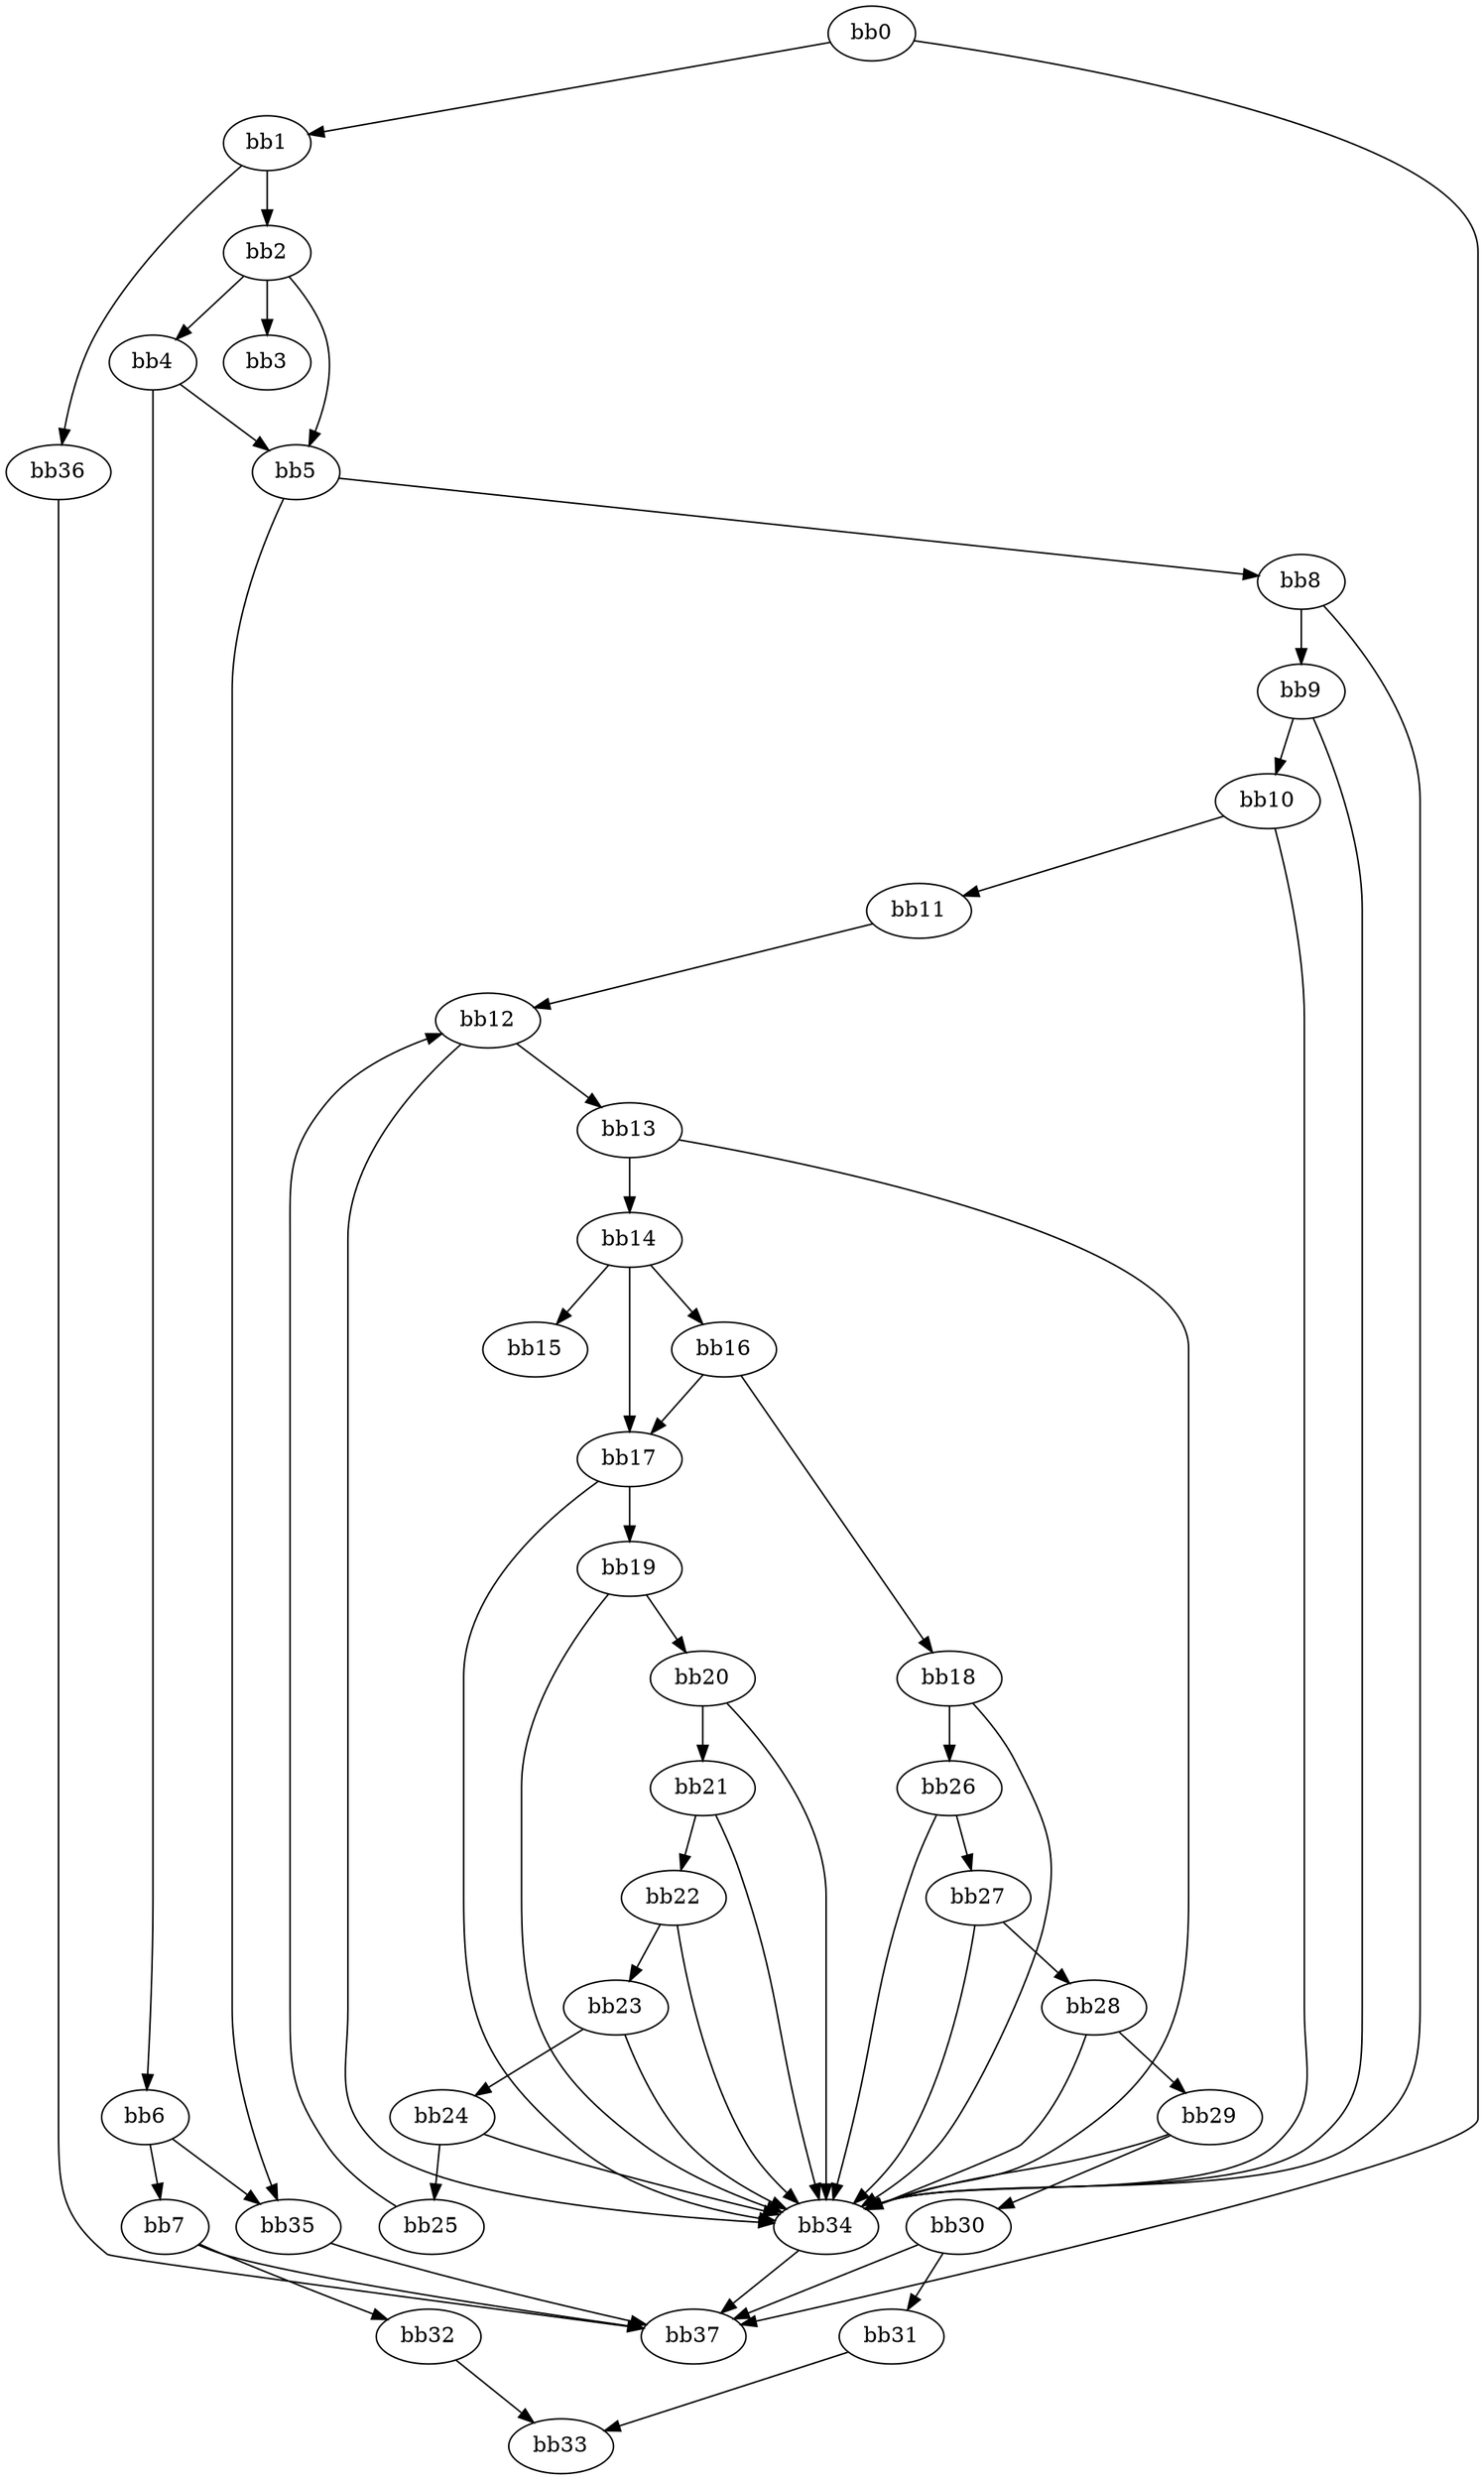 digraph {
    0 [ label = "bb0\l" ]
    1 [ label = "bb1\l" ]
    2 [ label = "bb2\l" ]
    3 [ label = "bb3\l" ]
    4 [ label = "bb4\l" ]
    5 [ label = "bb5\l" ]
    6 [ label = "bb6\l" ]
    7 [ label = "bb7\l" ]
    8 [ label = "bb8\l" ]
    9 [ label = "bb9\l" ]
    10 [ label = "bb10\l" ]
    11 [ label = "bb11\l" ]
    12 [ label = "bb12\l" ]
    13 [ label = "bb13\l" ]
    14 [ label = "bb14\l" ]
    15 [ label = "bb15\l" ]
    16 [ label = "bb16\l" ]
    17 [ label = "bb17\l" ]
    18 [ label = "bb18\l" ]
    19 [ label = "bb19\l" ]
    20 [ label = "bb20\l" ]
    21 [ label = "bb21\l" ]
    22 [ label = "bb22\l" ]
    23 [ label = "bb23\l" ]
    24 [ label = "bb24\l" ]
    25 [ label = "bb25\l" ]
    26 [ label = "bb26\l" ]
    27 [ label = "bb27\l" ]
    28 [ label = "bb28\l" ]
    29 [ label = "bb29\l" ]
    30 [ label = "bb30\l" ]
    31 [ label = "bb31\l" ]
    32 [ label = "bb32\l" ]
    33 [ label = "bb33\l" ]
    34 [ label = "bb34\l" ]
    35 [ label = "bb35\l" ]
    36 [ label = "bb36\l" ]
    37 [ label = "bb37\l" ]
    0 -> 1 [ ]
    0 -> 37 [ ]
    1 -> 2 [ ]
    1 -> 36 [ ]
    2 -> 3 [ ]
    2 -> 4 [ ]
    2 -> 5 [ ]
    4 -> 5 [ ]
    4 -> 6 [ ]
    5 -> 8 [ ]
    5 -> 35 [ ]
    6 -> 7 [ ]
    6 -> 35 [ ]
    7 -> 32 [ ]
    7 -> 37 [ ]
    8 -> 9 [ ]
    8 -> 34 [ ]
    9 -> 10 [ ]
    9 -> 34 [ ]
    10 -> 11 [ ]
    10 -> 34 [ ]
    11 -> 12 [ ]
    12 -> 13 [ ]
    12 -> 34 [ ]
    13 -> 14 [ ]
    13 -> 34 [ ]
    14 -> 15 [ ]
    14 -> 16 [ ]
    14 -> 17 [ ]
    16 -> 17 [ ]
    16 -> 18 [ ]
    17 -> 19 [ ]
    17 -> 34 [ ]
    18 -> 26 [ ]
    18 -> 34 [ ]
    19 -> 20 [ ]
    19 -> 34 [ ]
    20 -> 21 [ ]
    20 -> 34 [ ]
    21 -> 22 [ ]
    21 -> 34 [ ]
    22 -> 23 [ ]
    22 -> 34 [ ]
    23 -> 24 [ ]
    23 -> 34 [ ]
    24 -> 25 [ ]
    24 -> 34 [ ]
    25 -> 12 [ ]
    26 -> 27 [ ]
    26 -> 34 [ ]
    27 -> 28 [ ]
    27 -> 34 [ ]
    28 -> 29 [ ]
    28 -> 34 [ ]
    29 -> 30 [ ]
    29 -> 34 [ ]
    30 -> 31 [ ]
    30 -> 37 [ ]
    31 -> 33 [ ]
    32 -> 33 [ ]
    34 -> 37 [ ]
    35 -> 37 [ ]
    36 -> 37 [ ]
}

